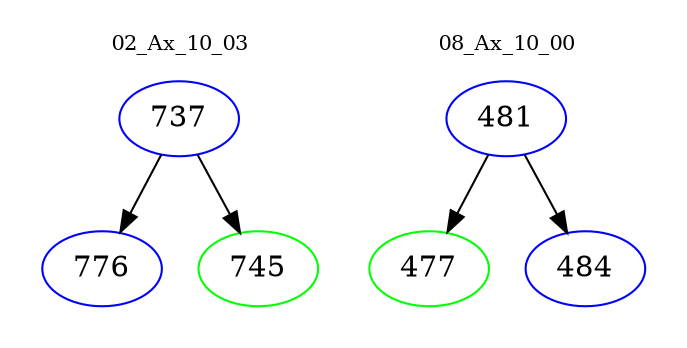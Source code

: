 digraph{
subgraph cluster_0 {
color = white
label = "02_Ax_10_03";
fontsize=10;
T0_737 [label="737", color="blue"]
T0_737 -> T0_776 [color="black"]
T0_776 [label="776", color="blue"]
T0_737 -> T0_745 [color="black"]
T0_745 [label="745", color="green"]
}
subgraph cluster_1 {
color = white
label = "08_Ax_10_00";
fontsize=10;
T1_481 [label="481", color="blue"]
T1_481 -> T1_477 [color="black"]
T1_477 [label="477", color="green"]
T1_481 -> T1_484 [color="black"]
T1_484 [label="484", color="blue"]
}
}
